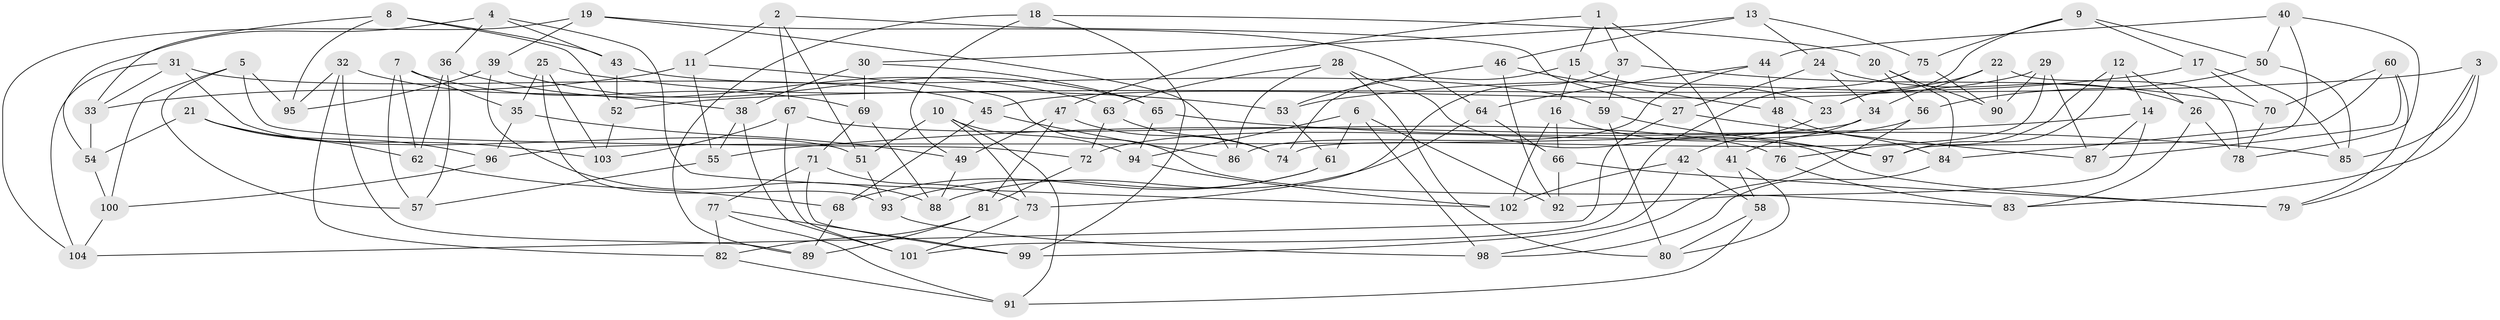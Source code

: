 // Generated by graph-tools (version 1.1) at 2025/02/03/09/25 03:02:57]
// undirected, 104 vertices, 208 edges
graph export_dot {
graph [start="1"]
  node [color=gray90,style=filled];
  1;
  2;
  3;
  4;
  5;
  6;
  7;
  8;
  9;
  10;
  11;
  12;
  13;
  14;
  15;
  16;
  17;
  18;
  19;
  20;
  21;
  22;
  23;
  24;
  25;
  26;
  27;
  28;
  29;
  30;
  31;
  32;
  33;
  34;
  35;
  36;
  37;
  38;
  39;
  40;
  41;
  42;
  43;
  44;
  45;
  46;
  47;
  48;
  49;
  50;
  51;
  52;
  53;
  54;
  55;
  56;
  57;
  58;
  59;
  60;
  61;
  62;
  63;
  64;
  65;
  66;
  67;
  68;
  69;
  70;
  71;
  72;
  73;
  74;
  75;
  76;
  77;
  78;
  79;
  80;
  81;
  82;
  83;
  84;
  85;
  86;
  87;
  88;
  89;
  90;
  91;
  92;
  93;
  94;
  95;
  96;
  97;
  98;
  99;
  100;
  101;
  102;
  103;
  104;
  1 -- 47;
  1 -- 37;
  1 -- 15;
  1 -- 41;
  2 -- 11;
  2 -- 27;
  2 -- 51;
  2 -- 67;
  3 -- 52;
  3 -- 79;
  3 -- 83;
  3 -- 85;
  4 -- 54;
  4 -- 36;
  4 -- 102;
  4 -- 43;
  5 -- 57;
  5 -- 95;
  5 -- 72;
  5 -- 100;
  6 -- 92;
  6 -- 94;
  6 -- 98;
  6 -- 61;
  7 -- 69;
  7 -- 57;
  7 -- 35;
  7 -- 62;
  8 -- 33;
  8 -- 43;
  8 -- 52;
  8 -- 95;
  9 -- 17;
  9 -- 75;
  9 -- 23;
  9 -- 50;
  10 -- 51;
  10 -- 91;
  10 -- 73;
  10 -- 94;
  11 -- 33;
  11 -- 83;
  11 -- 55;
  12 -- 14;
  12 -- 76;
  12 -- 97;
  12 -- 26;
  13 -- 24;
  13 -- 75;
  13 -- 46;
  13 -- 30;
  14 -- 55;
  14 -- 87;
  14 -- 92;
  15 -- 23;
  15 -- 16;
  15 -- 74;
  16 -- 97;
  16 -- 102;
  16 -- 66;
  17 -- 70;
  17 -- 53;
  17 -- 85;
  18 -- 20;
  18 -- 89;
  18 -- 49;
  18 -- 99;
  19 -- 39;
  19 -- 86;
  19 -- 104;
  19 -- 64;
  20 -- 56;
  20 -- 84;
  20 -- 90;
  21 -- 62;
  21 -- 54;
  21 -- 103;
  21 -- 96;
  22 -- 78;
  22 -- 34;
  22 -- 90;
  22 -- 23;
  23 -- 42;
  24 -- 34;
  24 -- 27;
  24 -- 26;
  25 -- 103;
  25 -- 93;
  25 -- 53;
  25 -- 35;
  26 -- 78;
  26 -- 83;
  27 -- 104;
  27 -- 87;
  28 -- 79;
  28 -- 86;
  28 -- 63;
  28 -- 80;
  29 -- 74;
  29 -- 90;
  29 -- 87;
  29 -- 45;
  30 -- 69;
  30 -- 65;
  30 -- 38;
  31 -- 104;
  31 -- 51;
  31 -- 33;
  31 -- 45;
  32 -- 38;
  32 -- 89;
  32 -- 95;
  32 -- 82;
  33 -- 54;
  34 -- 41;
  34 -- 96;
  35 -- 49;
  35 -- 96;
  36 -- 63;
  36 -- 57;
  36 -- 62;
  37 -- 59;
  37 -- 73;
  37 -- 70;
  38 -- 101;
  38 -- 55;
  39 -- 95;
  39 -- 88;
  39 -- 65;
  40 -- 78;
  40 -- 50;
  40 -- 97;
  40 -- 44;
  41 -- 58;
  41 -- 80;
  42 -- 99;
  42 -- 58;
  42 -- 102;
  43 -- 59;
  43 -- 52;
  44 -- 86;
  44 -- 64;
  44 -- 48;
  45 -- 68;
  45 -- 86;
  46 -- 48;
  46 -- 92;
  46 -- 53;
  47 -- 81;
  47 -- 49;
  47 -- 74;
  48 -- 76;
  48 -- 84;
  49 -- 88;
  50 -- 56;
  50 -- 85;
  51 -- 93;
  52 -- 103;
  53 -- 61;
  54 -- 100;
  55 -- 57;
  56 -- 98;
  56 -- 72;
  58 -- 80;
  58 -- 91;
  59 -- 97;
  59 -- 80;
  60 -- 79;
  60 -- 87;
  60 -- 70;
  60 -- 84;
  61 -- 93;
  61 -- 68;
  62 -- 68;
  63 -- 72;
  63 -- 74;
  64 -- 66;
  64 -- 88;
  65 -- 94;
  65 -- 85;
  66 -- 92;
  66 -- 79;
  67 -- 76;
  67 -- 101;
  67 -- 103;
  68 -- 89;
  69 -- 71;
  69 -- 88;
  70 -- 78;
  71 -- 77;
  71 -- 73;
  71 -- 99;
  72 -- 81;
  73 -- 101;
  75 -- 101;
  75 -- 90;
  76 -- 83;
  77 -- 91;
  77 -- 82;
  77 -- 99;
  81 -- 89;
  81 -- 82;
  82 -- 91;
  84 -- 98;
  93 -- 98;
  94 -- 102;
  96 -- 100;
  100 -- 104;
}
